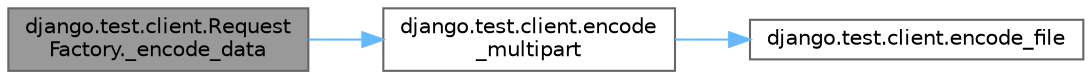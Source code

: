digraph "django.test.client.RequestFactory._encode_data"
{
 // LATEX_PDF_SIZE
  bgcolor="transparent";
  edge [fontname=Helvetica,fontsize=10,labelfontname=Helvetica,labelfontsize=10];
  node [fontname=Helvetica,fontsize=10,shape=box,height=0.2,width=0.4];
  rankdir="LR";
  Node1 [id="Node000001",label="django.test.client.Request\lFactory._encode_data",height=0.2,width=0.4,color="gray40", fillcolor="grey60", style="filled", fontcolor="black",tooltip=" "];
  Node1 -> Node2 [id="edge1_Node000001_Node000002",color="steelblue1",style="solid",tooltip=" "];
  Node2 [id="Node000002",label="django.test.client.encode\l_multipart",height=0.2,width=0.4,color="grey40", fillcolor="white", style="filled",URL="$namespacedjango_1_1test_1_1client.html#a6a5192c82899ffd56b22933f1b4a7490",tooltip=" "];
  Node2 -> Node3 [id="edge2_Node000002_Node000003",color="steelblue1",style="solid",tooltip=" "];
  Node3 [id="Node000003",label="django.test.client.encode_file",height=0.2,width=0.4,color="grey40", fillcolor="white", style="filled",URL="$namespacedjango_1_1test_1_1client.html#ad52a4b4d0c31b4eb2e82748cdaa40d5e",tooltip=" "];
}
